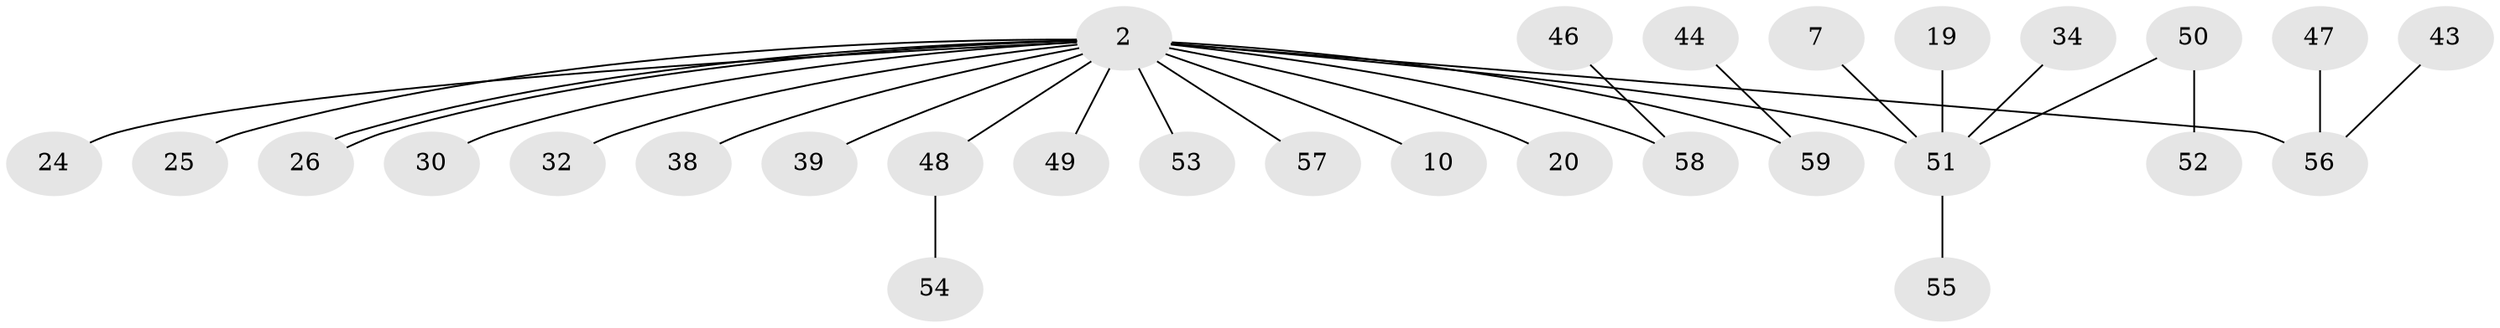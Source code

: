 // original degree distribution, {2: 0.22033898305084745, 21: 0.01694915254237288, 6: 0.03389830508474576, 8: 0.01694915254237288, 3: 0.06779661016949153, 1: 0.6101694915254238, 5: 0.01694915254237288, 4: 0.01694915254237288}
// Generated by graph-tools (version 1.1) at 2025/46/03/09/25 04:46:56]
// undirected, 29 vertices, 29 edges
graph export_dot {
graph [start="1"]
  node [color=gray90,style=filled];
  2;
  7;
  10;
  19;
  20;
  24 [super="+23"];
  25;
  26;
  30;
  32 [super="+31"];
  34;
  38 [super="+22"];
  39;
  43;
  44;
  46;
  47;
  48 [super="+21+29+36+37"];
  49;
  50 [super="+18+27+45"];
  51 [super="+17+11+8+6"];
  52;
  53 [super="+16"];
  54;
  55;
  56 [super="+35"];
  57 [super="+41"];
  58 [super="+33+40+42"];
  59 [super="+28"];
  2 -- 10;
  2 -- 20;
  2 -- 25;
  2 -- 26;
  2 -- 26;
  2 -- 30;
  2 -- 39;
  2 -- 49;
  2 -- 59;
  2 -- 51 [weight=3];
  2 -- 58;
  2 -- 53;
  2 -- 38;
  2 -- 24;
  2 -- 48;
  2 -- 32;
  2 -- 56;
  2 -- 57;
  7 -- 51;
  19 -- 51;
  34 -- 51;
  43 -- 56;
  44 -- 59;
  46 -- 58;
  47 -- 56;
  48 -- 54;
  50 -- 51;
  50 -- 52;
  51 -- 55;
}

